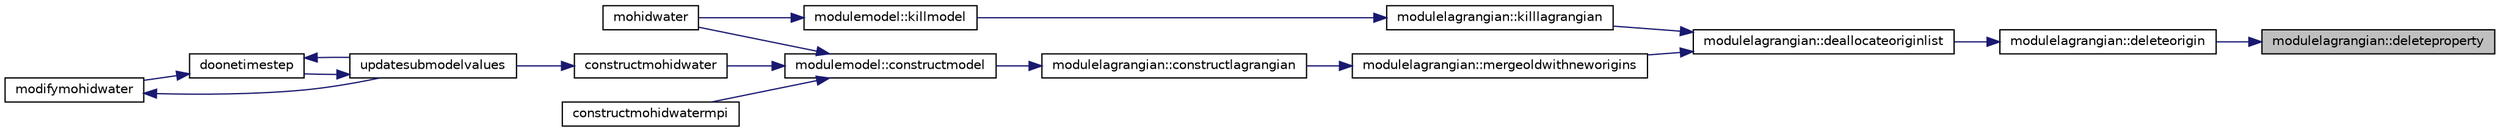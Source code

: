 digraph "modulelagrangian::deleteproperty"
{
 // LATEX_PDF_SIZE
  edge [fontname="Helvetica",fontsize="10",labelfontname="Helvetica",labelfontsize="10"];
  node [fontname="Helvetica",fontsize="10",shape=record];
  rankdir="RL";
  Node1 [label="modulelagrangian::deleteproperty",height=0.2,width=0.4,color="black", fillcolor="grey75", style="filled", fontcolor="black",tooltip=" "];
  Node1 -> Node2 [dir="back",color="midnightblue",fontsize="10",style="solid"];
  Node2 [label="modulelagrangian::deleteorigin",height=0.2,width=0.4,color="black", fillcolor="white", style="filled",URL="$namespacemodulelagrangian.html#a29d4dbfc02fe16a5c49ac6fac8d3e427",tooltip=" "];
  Node2 -> Node3 [dir="back",color="midnightblue",fontsize="10",style="solid"];
  Node3 [label="modulelagrangian::deallocateoriginlist",height=0.2,width=0.4,color="black", fillcolor="white", style="filled",URL="$namespacemodulelagrangian.html#a3f11dfb687cee81738d6fd8944750d72",tooltip=" "];
  Node3 -> Node4 [dir="back",color="midnightblue",fontsize="10",style="solid"];
  Node4 [label="modulelagrangian::killlagrangian",height=0.2,width=0.4,color="black", fillcolor="white", style="filled",URL="$namespacemodulelagrangian.html#a18d99349731a3f837e18c16f49c3743f",tooltip=" "];
  Node4 -> Node5 [dir="back",color="midnightblue",fontsize="10",style="solid"];
  Node5 [label="modulemodel::killmodel",height=0.2,width=0.4,color="black", fillcolor="white", style="filled",URL="$namespacemodulemodel.html#a23647852257627fb606f6868bc295162",tooltip=" "];
  Node5 -> Node6 [dir="back",color="midnightblue",fontsize="10",style="solid"];
  Node6 [label="mohidwater",height=0.2,width=0.4,color="black", fillcolor="white", style="filled",URL="$_main_8_f90.html#a22cacab418d9e36dcaa8c3aef44b4185",tooltip=" "];
  Node3 -> Node7 [dir="back",color="midnightblue",fontsize="10",style="solid"];
  Node7 [label="modulelagrangian::mergeoldwithneworigins",height=0.2,width=0.4,color="black", fillcolor="white", style="filled",URL="$namespacemodulelagrangian.html#aec5a7d886f857814caf3bbd5957b5359",tooltip=" "];
  Node7 -> Node8 [dir="back",color="midnightblue",fontsize="10",style="solid"];
  Node8 [label="modulelagrangian::constructlagrangian",height=0.2,width=0.4,color="black", fillcolor="white", style="filled",URL="$namespacemodulelagrangian.html#ad766e71e7390a14dd30513d8ec8ca115",tooltip=" "];
  Node8 -> Node9 [dir="back",color="midnightblue",fontsize="10",style="solid"];
  Node9 [label="modulemodel::constructmodel",height=0.2,width=0.4,color="black", fillcolor="white", style="filled",URL="$namespacemodulemodel.html#abcddd2b6e97f110b0c5b3bb00f069570",tooltip=" "];
  Node9 -> Node10 [dir="back",color="midnightblue",fontsize="10",style="solid"];
  Node10 [label="constructmohidwater",height=0.2,width=0.4,color="black", fillcolor="white", style="filled",URL="$_main_8_f90.html#abc6cfc7bca3f0c4dda032a34b9690319",tooltip=" "];
  Node10 -> Node11 [dir="back",color="midnightblue",fontsize="10",style="solid"];
  Node11 [label="updatesubmodelvalues",height=0.2,width=0.4,color="black", fillcolor="white", style="filled",URL="$_main_8_f90.html#a4c5ecbd810307fa557d4b4e6719c7fd1",tooltip=" "];
  Node11 -> Node12 [dir="back",color="midnightblue",fontsize="10",style="solid"];
  Node12 [label="doonetimestep",height=0.2,width=0.4,color="black", fillcolor="white", style="filled",URL="$_main_8_f90.html#a5a877f32d8c35a58c7bd824a65b07dba",tooltip=" "];
  Node12 -> Node13 [dir="back",color="midnightblue",fontsize="10",style="solid"];
  Node13 [label="modifymohidwater",height=0.2,width=0.4,color="black", fillcolor="white", style="filled",URL="$_main_8_f90.html#a98b6185e00bdaa093569c6645482e68b",tooltip=" "];
  Node13 -> Node11 [dir="back",color="midnightblue",fontsize="10",style="solid"];
  Node12 -> Node11 [dir="back",color="midnightblue",fontsize="10",style="solid"];
  Node9 -> Node14 [dir="back",color="midnightblue",fontsize="10",style="solid"];
  Node14 [label="constructmohidwatermpi",height=0.2,width=0.4,color="black", fillcolor="white", style="filled",URL="$_main_8_f90.html#a364d1a7b4621ef3a56c71daf2af5147e",tooltip=" "];
  Node9 -> Node6 [dir="back",color="midnightblue",fontsize="10",style="solid"];
}
